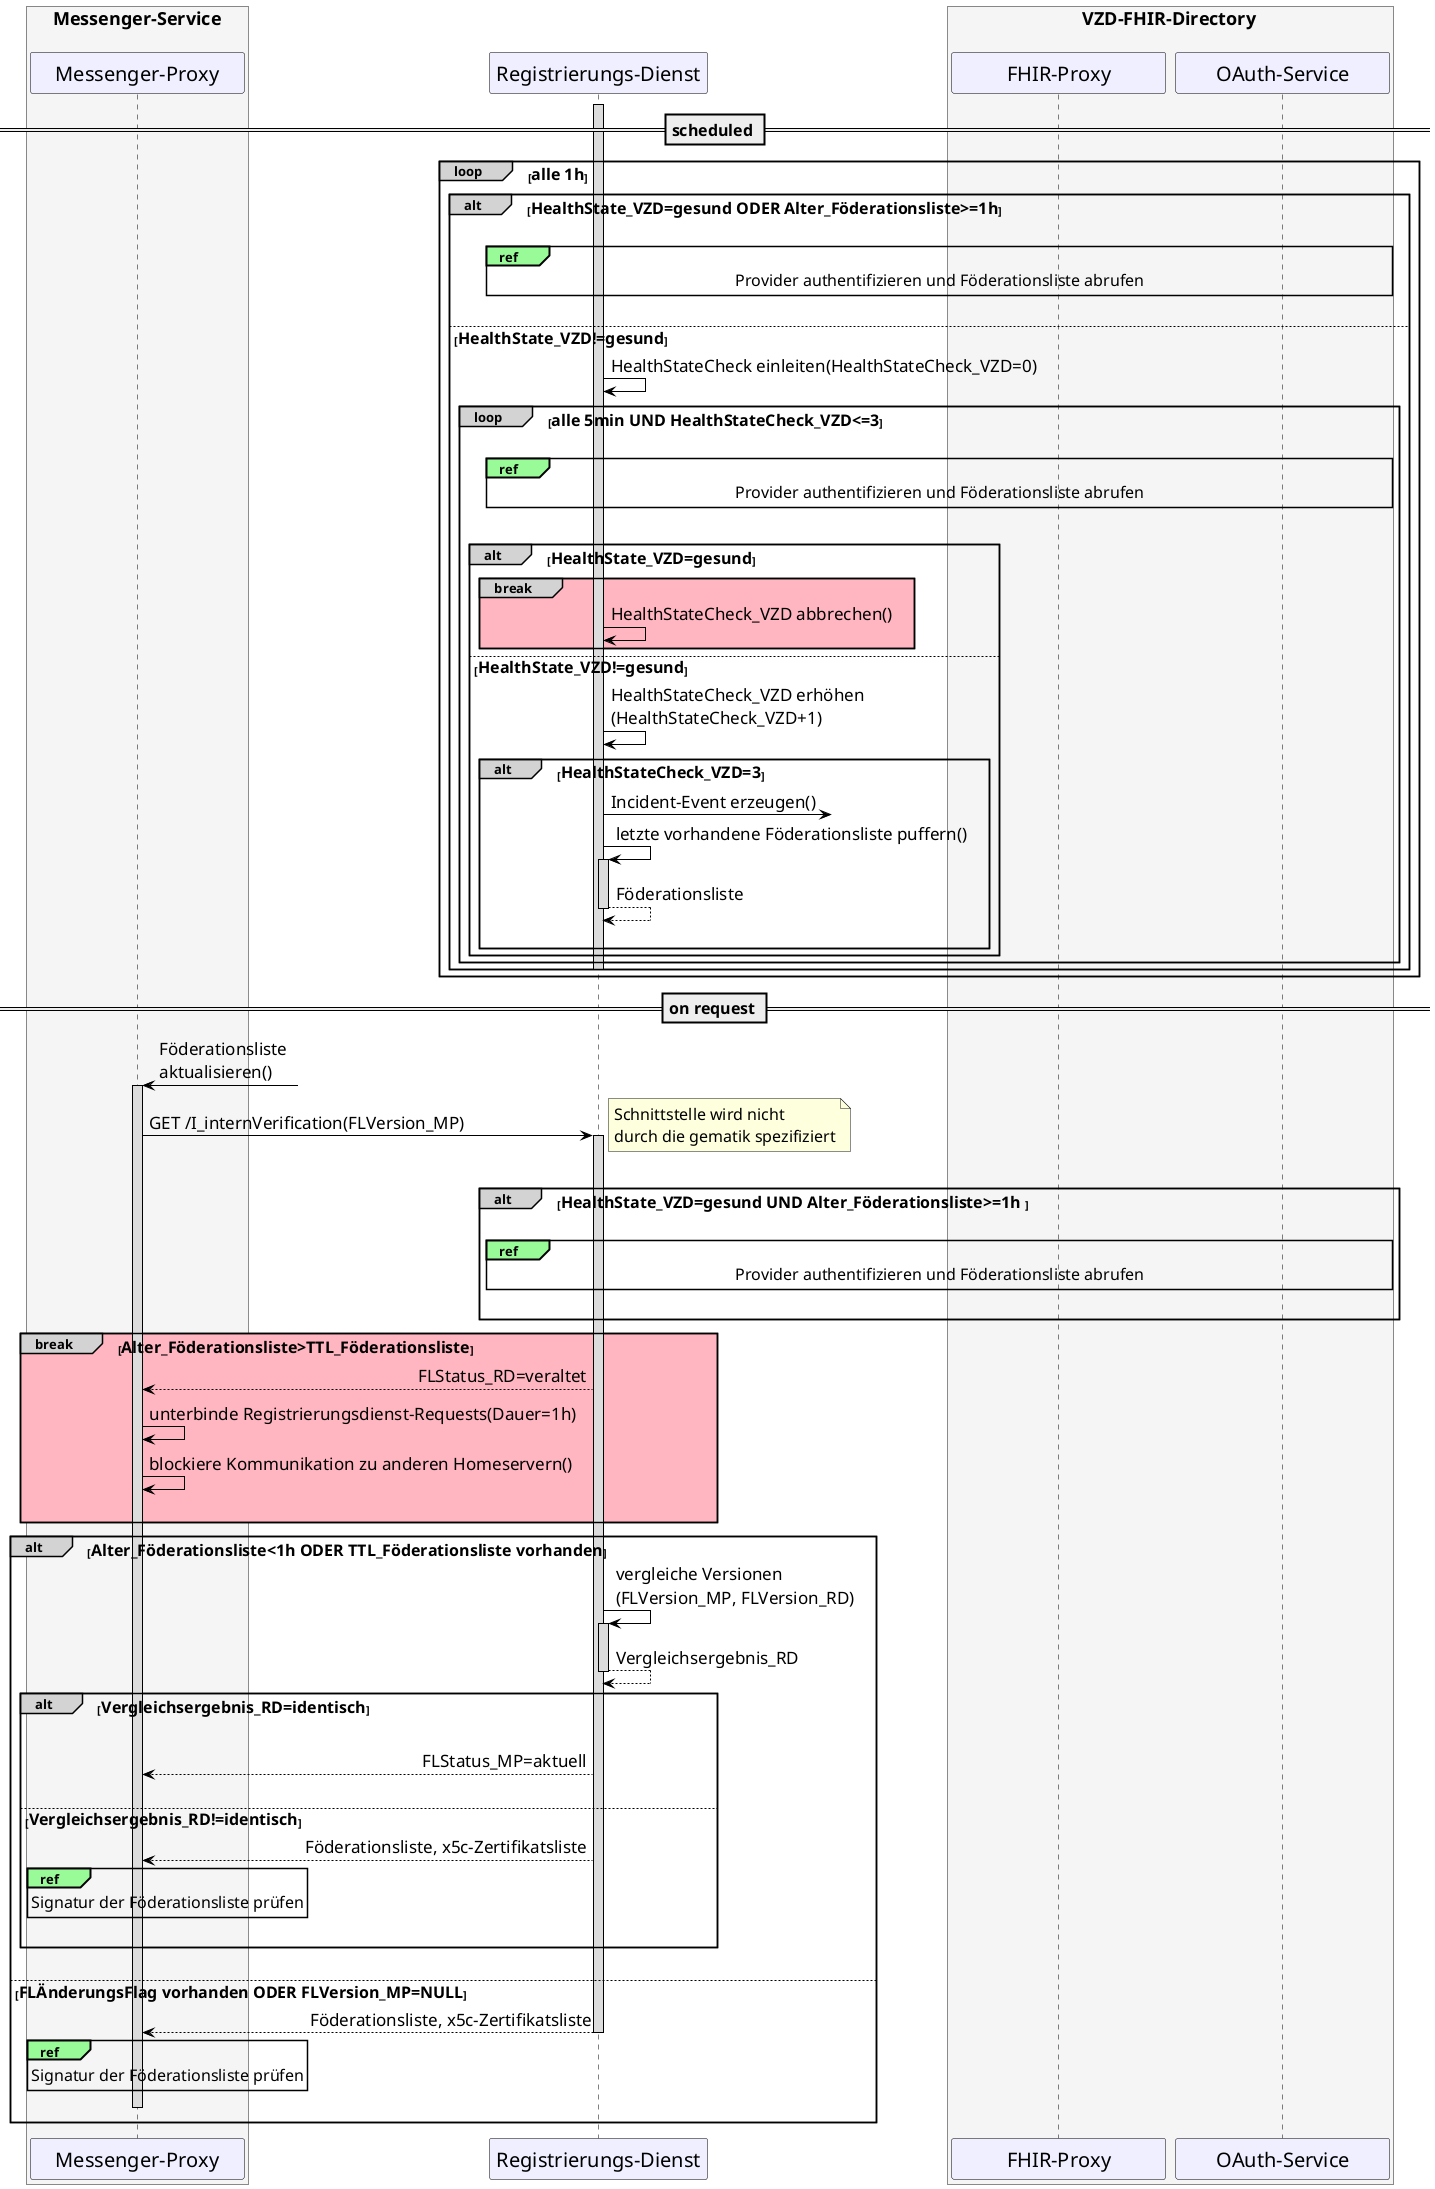 /'
# TI-Messenger 1.1.1
# TI-Messenger-Dienst
# UC -
# Sequence Diagram
# Name: Föderationsliste aktualisieren
'/

@startuml
skinparam sequenceMessageAlign direction
skinparam minClassWidth 200
skinparam BoxPadding 1
skinparam sequenceReferenceHeaderBackgroundColor palegreen
scale max 2048 width

skinparam sequence {
ArrowColor black
ArrowFontSize 17
ActorBorderColor black
LifeLineBorderColor black
LifeLineBackgroundColor Gainsboro

ParticipantBorderColor Motivation
ParticipantBackgroundColor Motivation
ParticipantFontName Impact
ParticipantFontSize 20
ParticipantFontColor black
ParticipantBorderColor Black
ParticipantBackgroundColor MOTIVATION

ActorBackgroundColor Gainsboro
ActorFontColor black
ActorFontSize 20
ActorFontName Aapex
}

box <size:18>Messenger-Service\n #WhiteSmoke
participant MP as "Messenger-Proxy"
end box
participant RD as "Registrierungs-Dienst"
box <size:18>VZD-FHIR-Directory</size> #WhiteSmoke
  participant FP as "FHIR-Proxy"
  participant AS as "OAuth-Service"
end box

== <size:16>scheduled</size> ==

loop#LightGrey <size:16>alle 1h</size>
  alt#LightGrey <size:16>HealthState_VZD=gesund ODER Alter_Föderationsliste>=1h</size>
  activate RD
  |||
  ref over AS, FP, RD
    <size:16>Provider authentifizieren und Föderationsliste abrufen</size>
  end ref
  |||

  else <size:16>HealthState_VZD!=gesund</size>
    RD->RD: HealthStateCheck einleiten(HealthStateCheck_VZD=0)
    loop#LightGrey <size:16>alle 5min UND HealthStateCheck_VZD<=3</size>
      |||
      ref over AS, FP, RD
        <size:16>Provider authentifizieren und Föderationsliste abrufen</size>
      end ref
      |||
      alt#LightGrey <size:16>HealthState_VZD=gesund</size>
        break#LightGrey #LightPink
          RD->RD: HealthStateCheck_VZD abbrechen()
        end
      else <size:16>HealthState_VZD!=gesund</size>
        RD->RD: HealthStateCheck_VZD erhöhen\n(HealthStateCheck_VZD+1)
        alt#LightGrey <size:16>HealthStateCheck_VZD=3</size>
          RD ->?: Incident-Event erzeugen()
          RD->RD++: letzte vorhandene Föderationsliste puffern()
          return Föderationsliste
        |||
        end
      end
    end
    deactivate RD
  end
end

== <size:16>on request</size> ==

MP <-?: Föderationsliste \naktualisieren()
activate MP
MP->RD: GET /I_internVerification(FLVersion_MP)
note right: <size:16>Schnittstelle wird nicht \n<size:16>durch die gematik spezifiziert</size>
|||
  Activate RD

alt#LightGrey <size:16>HealthState_VZD=gesund UND Alter_Föderationsliste>=1h </size>

  |||
  ref over AS, FP, RD
    <size:16>Provider authentifizieren und Föderationsliste abrufen</size>
  end ref
  |||

end

break#LightGrey #LightPink <size:16>Alter_Föderationsliste>TTL_Föderationsliste</size>
  RD-->MP: FLStatus_RD=veraltet
  MP->MP: unterbinde Registrierungsdienst-Requests(Dauer=1h)
  MP->MP: blockiere Kommunikation zu anderen Homeservern()
  |||
end

alt#LightGrey <size:16>Alter_Föderationsliste<1h ODER TTL_Föderationsliste vorhanden</size>
  RD->RD++: vergleiche Versionen\n(FLVersion_MP, FLVersion_RD)
  return Vergleichsergebnis_RD

  alt#LightGrey <size:16>Vergleichsergebnis_RD=identisch</size>
    |||
    RD-->MP: FLStatus_MP=aktuell
    |||

  else <size:16>Vergleichsergebnis_RD!=identisch</size>
    RD-->MP: Föderationsliste, x5c-Zertifikatsliste
    ref over MP
      <size:16>Signatur der Föderationsliste prüfen</size>
    end ref
    |||
  end
  |||

else <size:16>FLÄnderungsFlag vorhanden ODER FLVersion_MP=NULL</size>
  RD-->MP: Föderationsliste, x5c-Zertifikatsliste
  Deactivate RD
  ref over MP
    <size:16>Signatur der Föderationsliste prüfen</size>
  end ref
  MP-[hidden]> MP
  deactivate MP
end
@enduml
